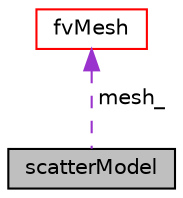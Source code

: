 digraph "scatterModel"
{
  bgcolor="transparent";
  edge [fontname="Helvetica",fontsize="10",labelfontname="Helvetica",labelfontsize="10"];
  node [fontname="Helvetica",fontsize="10",shape=record];
  Node1 [label="scatterModel",height=0.2,width=0.4,color="black", fillcolor="grey75", style="filled", fontcolor="black"];
  Node2 -> Node1 [dir="back",color="darkorchid3",fontsize="10",style="dashed",label=" mesh_" ,fontname="Helvetica"];
  Node2 [label="fvMesh",height=0.2,width=0.4,color="red",URL="$a00888.html",tooltip="Mesh data needed to do the Finite Volume discretisation. "];
}

